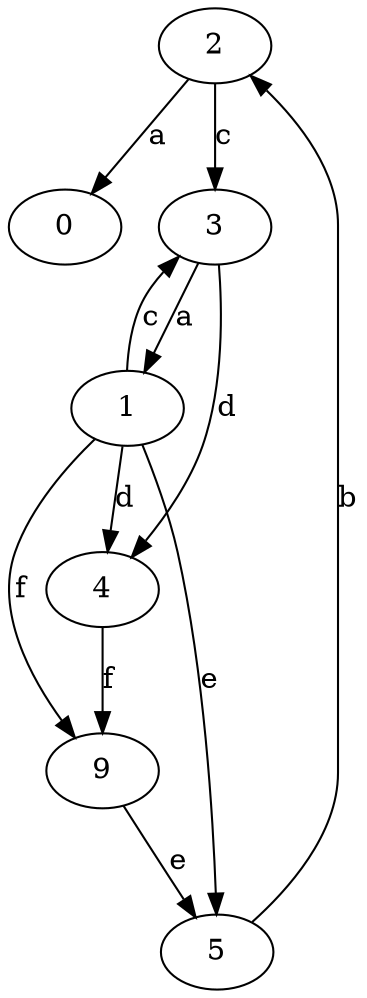 strict digraph  {
0;
1;
2;
3;
4;
5;
9;
1 -> 3  [label=c];
1 -> 4  [label=d];
1 -> 5  [label=e];
1 -> 9  [label=f];
2 -> 0  [label=a];
2 -> 3  [label=c];
3 -> 1  [label=a];
3 -> 4  [label=d];
4 -> 9  [label=f];
5 -> 2  [label=b];
9 -> 5  [label=e];
}
